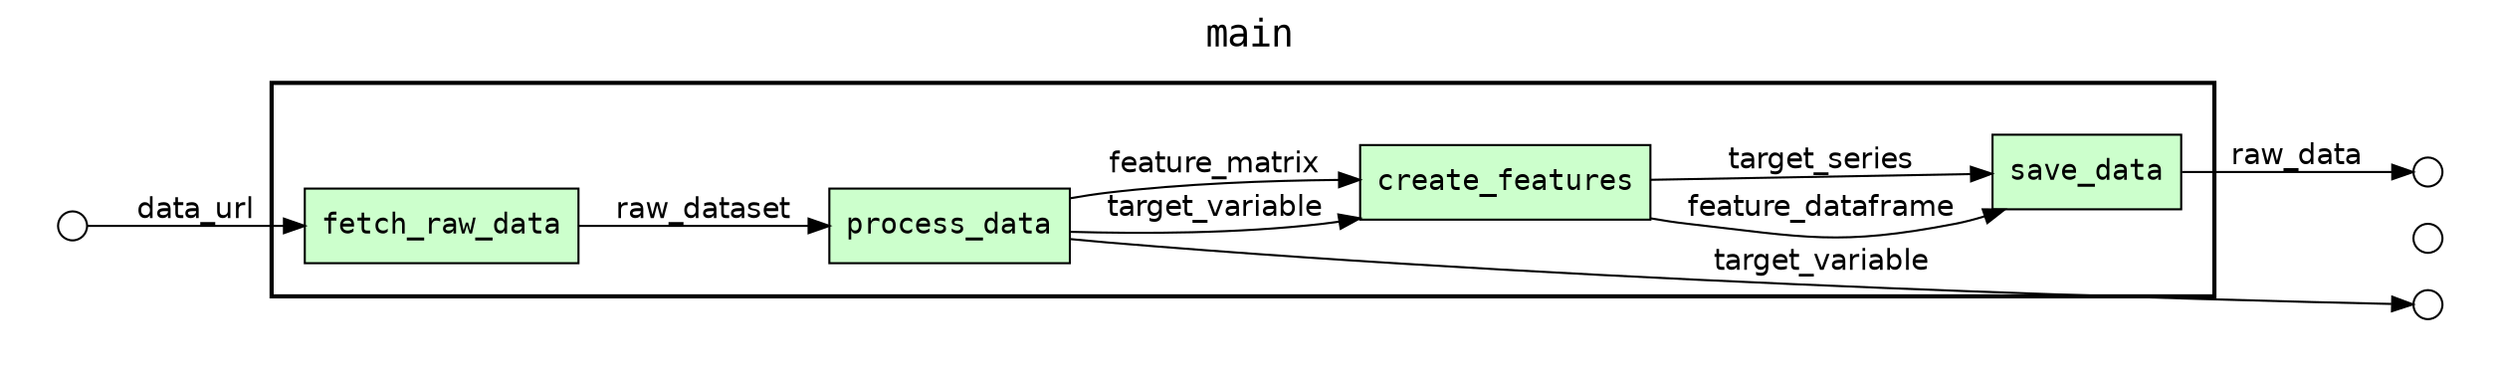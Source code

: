 digraph Workflow {
rankdir=LR
fontname=Courier; fontsize=18; labelloc=t
label=main
subgraph cluster_workflow_box_outer { label=""; color=black; penwidth=2
subgraph cluster_workflow_box_inner { label=""; color=white
node[shape=box style=filled fillcolor="#CCFFCC" peripheries=1 fontname=Courier]
fetch_raw_data
process_data
create_features
save_data
edge[fontname=Helvetica]
process_data -> create_features [label=target_variable]
fetch_raw_data -> process_data [label=raw_dataset]
process_data -> create_features [label=feature_matrix]
create_features -> save_data [label=feature_dataframe]
create_features -> save_data [label=target_series]
}}
subgraph cluster_input_ports_group_outer { label=""; color=white
subgraph cluster_input_ports_group_inner { label=""; color=white
node[shape=circle style=filled fillcolor="#FFFFFF" peripheries=1 fontname=Courier width=0.2]
data_url_input_port [label=""]
}}
subgraph cluster_output_ports_group_outer { label=""; color=white
subgraph cluster_output_ports_group_inner { label=""; color=white
node[shape=circle style=filled fillcolor="#FFFFFF" peripheries=1 fontname=Courier width=0.2]
raw_data_output_port [label=""]
feature_names_output_port [label=""]
target_variable_output_port [label=""]
}}
edge[fontname=Helvetica]
data_url_input_port -> fetch_raw_data [label=data_url]
edge[fontname=Helvetica]
save_data -> raw_data_output_port [label=raw_data]
process_data -> target_variable_output_port [label=target_variable]
}
